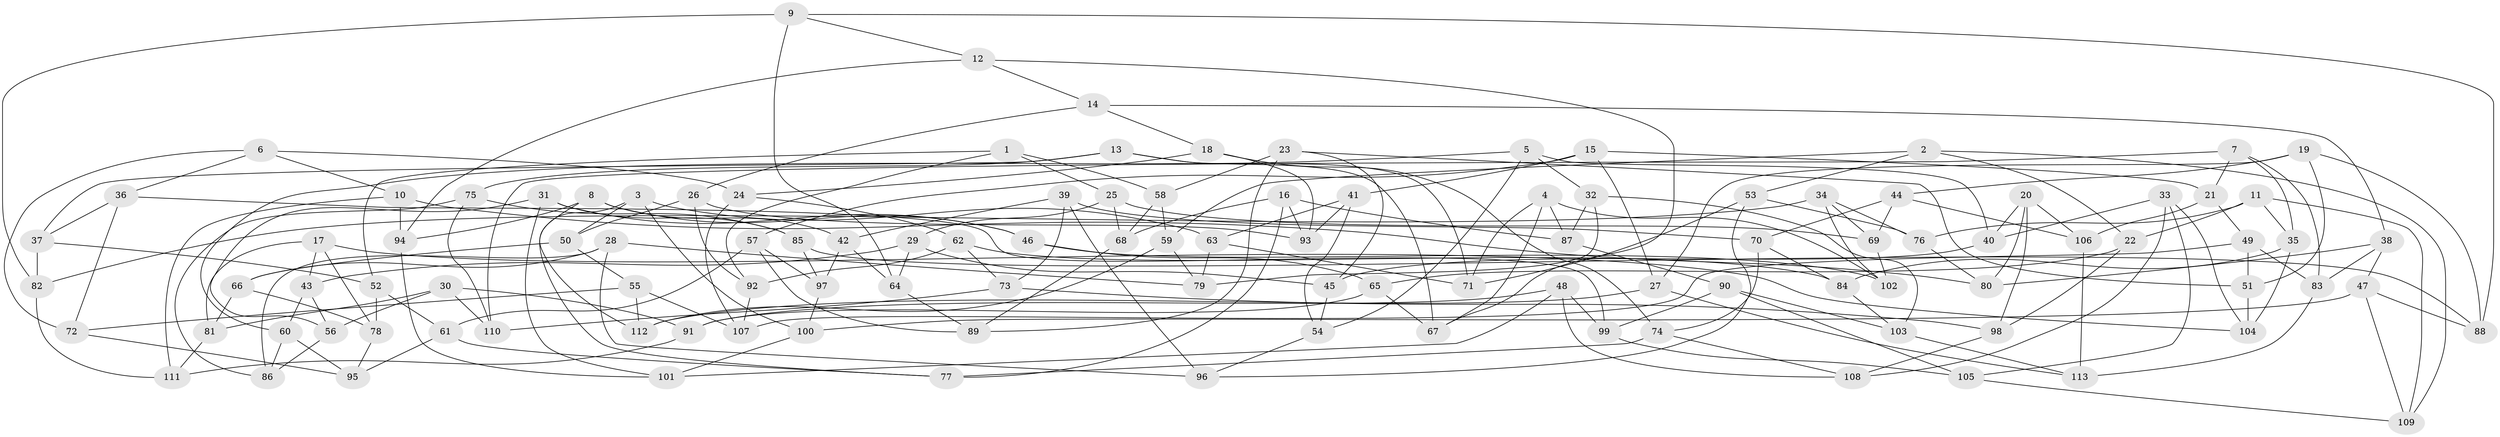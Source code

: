 // Generated by graph-tools (version 1.1) at 2025/38/03/09/25 02:38:00]
// undirected, 113 vertices, 226 edges
graph export_dot {
graph [start="1"]
  node [color=gray90,style=filled];
  1;
  2;
  3;
  4;
  5;
  6;
  7;
  8;
  9;
  10;
  11;
  12;
  13;
  14;
  15;
  16;
  17;
  18;
  19;
  20;
  21;
  22;
  23;
  24;
  25;
  26;
  27;
  28;
  29;
  30;
  31;
  32;
  33;
  34;
  35;
  36;
  37;
  38;
  39;
  40;
  41;
  42;
  43;
  44;
  45;
  46;
  47;
  48;
  49;
  50;
  51;
  52;
  53;
  54;
  55;
  56;
  57;
  58;
  59;
  60;
  61;
  62;
  63;
  64;
  65;
  66;
  67;
  68;
  69;
  70;
  71;
  72;
  73;
  74;
  75;
  76;
  77;
  78;
  79;
  80;
  81;
  82;
  83;
  84;
  85;
  86;
  87;
  88;
  89;
  90;
  91;
  92;
  93;
  94;
  95;
  96;
  97;
  98;
  99;
  100;
  101;
  102;
  103;
  104;
  105;
  106;
  107;
  108;
  109;
  110;
  111;
  112;
  113;
  1 -- 25;
  1 -- 58;
  1 -- 52;
  1 -- 92;
  2 -- 59;
  2 -- 109;
  2 -- 22;
  2 -- 53;
  3 -- 50;
  3 -- 100;
  3 -- 77;
  3 -- 63;
  4 -- 87;
  4 -- 102;
  4 -- 67;
  4 -- 71;
  5 -- 32;
  5 -- 40;
  5 -- 54;
  5 -- 60;
  6 -- 24;
  6 -- 36;
  6 -- 72;
  6 -- 10;
  7 -- 21;
  7 -- 110;
  7 -- 35;
  7 -- 83;
  8 -- 94;
  8 -- 42;
  8 -- 46;
  8 -- 112;
  9 -- 12;
  9 -- 82;
  9 -- 88;
  9 -- 64;
  10 -- 94;
  10 -- 111;
  10 -- 80;
  11 -- 109;
  11 -- 35;
  11 -- 76;
  11 -- 22;
  12 -- 94;
  12 -- 14;
  12 -- 67;
  13 -- 67;
  13 -- 37;
  13 -- 75;
  13 -- 71;
  14 -- 38;
  14 -- 26;
  14 -- 18;
  15 -- 41;
  15 -- 57;
  15 -- 21;
  15 -- 27;
  16 -- 87;
  16 -- 68;
  16 -- 93;
  16 -- 77;
  17 -- 81;
  17 -- 104;
  17 -- 78;
  17 -- 43;
  18 -- 24;
  18 -- 93;
  18 -- 74;
  19 -- 44;
  19 -- 51;
  19 -- 27;
  19 -- 88;
  20 -- 98;
  20 -- 80;
  20 -- 106;
  20 -- 40;
  21 -- 49;
  21 -- 106;
  22 -- 98;
  22 -- 65;
  23 -- 58;
  23 -- 45;
  23 -- 51;
  23 -- 89;
  24 -- 62;
  24 -- 107;
  25 -- 68;
  25 -- 29;
  25 -- 69;
  26 -- 92;
  26 -- 93;
  26 -- 50;
  27 -- 112;
  27 -- 113;
  28 -- 96;
  28 -- 86;
  28 -- 66;
  28 -- 79;
  29 -- 64;
  29 -- 45;
  29 -- 43;
  30 -- 56;
  30 -- 91;
  30 -- 81;
  30 -- 110;
  31 -- 101;
  31 -- 85;
  31 -- 56;
  31 -- 46;
  32 -- 79;
  32 -- 103;
  32 -- 87;
  33 -- 40;
  33 -- 105;
  33 -- 104;
  33 -- 108;
  34 -- 82;
  34 -- 76;
  34 -- 69;
  34 -- 102;
  35 -- 104;
  35 -- 84;
  36 -- 72;
  36 -- 37;
  36 -- 99;
  37 -- 82;
  37 -- 52;
  38 -- 80;
  38 -- 47;
  38 -- 83;
  39 -- 70;
  39 -- 73;
  39 -- 42;
  39 -- 96;
  40 -- 45;
  41 -- 63;
  41 -- 54;
  41 -- 93;
  42 -- 97;
  42 -- 64;
  43 -- 60;
  43 -- 56;
  44 -- 69;
  44 -- 70;
  44 -- 106;
  45 -- 54;
  46 -- 102;
  46 -- 65;
  47 -- 109;
  47 -- 100;
  47 -- 88;
  48 -- 99;
  48 -- 108;
  48 -- 101;
  48 -- 91;
  49 -- 83;
  49 -- 107;
  49 -- 51;
  50 -- 55;
  50 -- 66;
  51 -- 104;
  52 -- 61;
  52 -- 78;
  53 -- 76;
  53 -- 71;
  53 -- 96;
  54 -- 96;
  55 -- 107;
  55 -- 112;
  55 -- 72;
  56 -- 86;
  57 -- 89;
  57 -- 61;
  57 -- 97;
  58 -- 59;
  58 -- 68;
  59 -- 112;
  59 -- 79;
  60 -- 86;
  60 -- 95;
  61 -- 77;
  61 -- 95;
  62 -- 73;
  62 -- 92;
  62 -- 84;
  63 -- 71;
  63 -- 79;
  64 -- 89;
  65 -- 67;
  65 -- 91;
  66 -- 81;
  66 -- 78;
  68 -- 89;
  69 -- 102;
  70 -- 74;
  70 -- 84;
  72 -- 95;
  73 -- 98;
  73 -- 110;
  74 -- 108;
  74 -- 77;
  75 -- 86;
  75 -- 110;
  75 -- 85;
  76 -- 80;
  78 -- 95;
  81 -- 111;
  82 -- 111;
  83 -- 113;
  84 -- 103;
  85 -- 97;
  85 -- 88;
  87 -- 90;
  90 -- 105;
  90 -- 103;
  90 -- 99;
  91 -- 111;
  92 -- 107;
  94 -- 101;
  97 -- 100;
  98 -- 108;
  99 -- 105;
  100 -- 101;
  103 -- 113;
  105 -- 109;
  106 -- 113;
}
